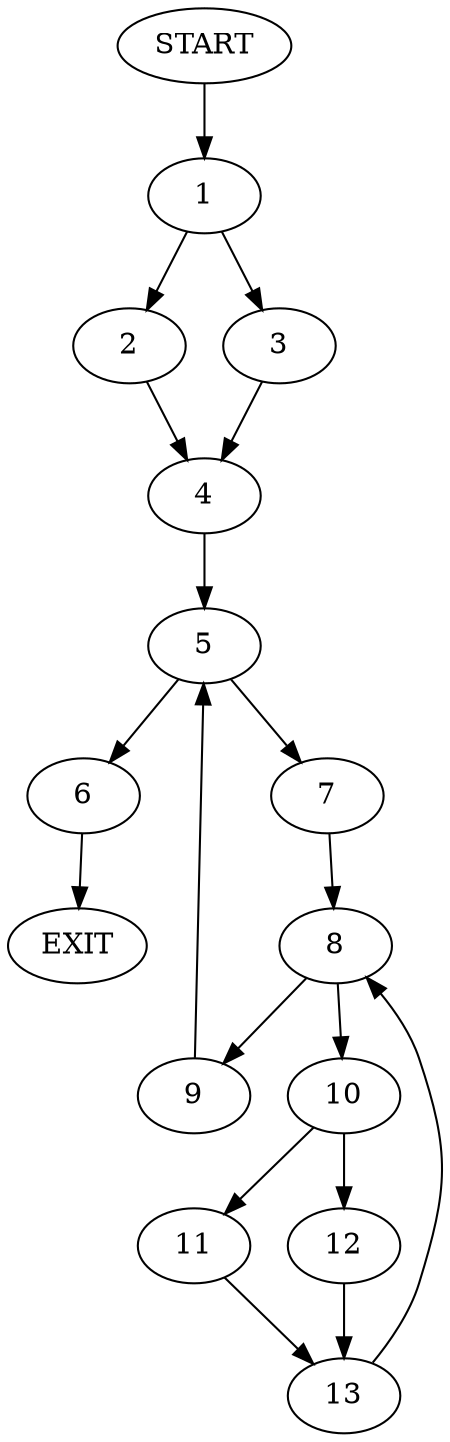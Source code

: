 digraph {
0 [label="START"]
14 [label="EXIT"]
0 -> 1
1 -> 2
1 -> 3
2 -> 4
3 -> 4
4 -> 5
5 -> 6
5 -> 7
7 -> 8
6 -> 14
8 -> 9
8 -> 10
10 -> 11
10 -> 12
9 -> 5
12 -> 13
11 -> 13
13 -> 8
}
